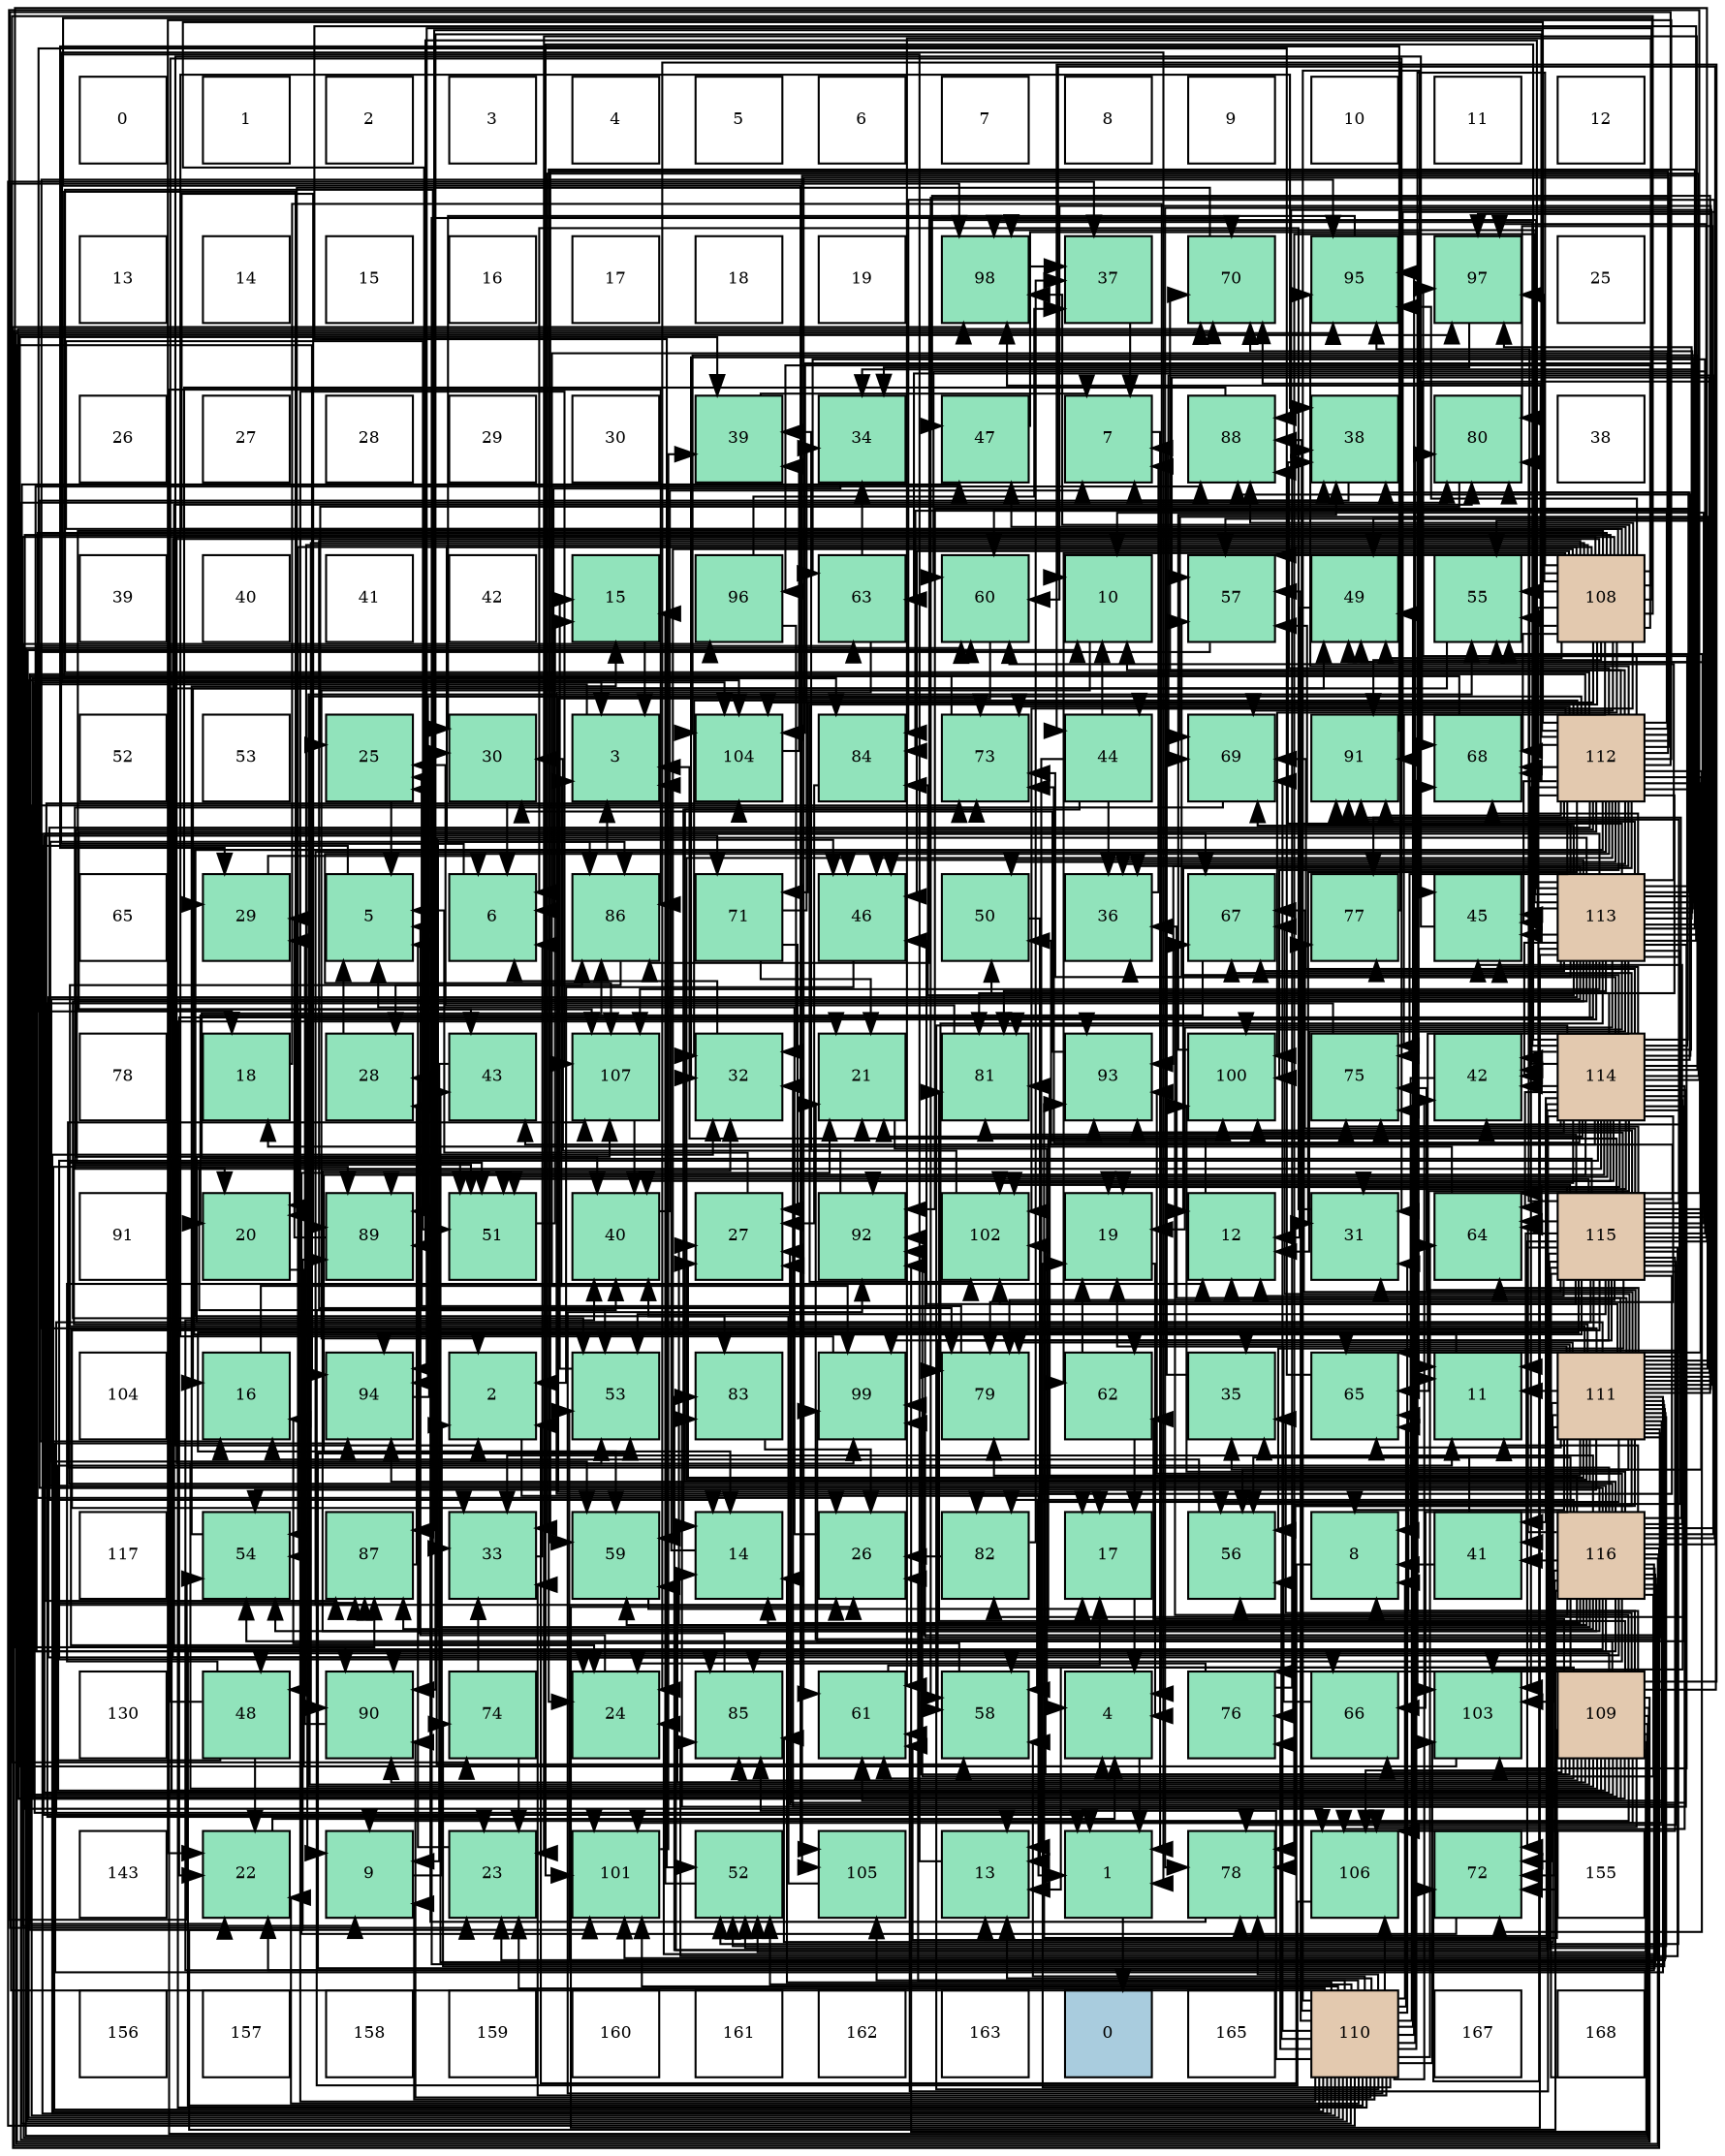 digraph layout{
 rankdir=TB;
 splines=ortho;
 node [style=filled shape=square fixedsize=true width=0.6];
0[label="0", fontsize=8, fillcolor="#ffffff"];
1[label="1", fontsize=8, fillcolor="#ffffff"];
2[label="2", fontsize=8, fillcolor="#ffffff"];
3[label="3", fontsize=8, fillcolor="#ffffff"];
4[label="4", fontsize=8, fillcolor="#ffffff"];
5[label="5", fontsize=8, fillcolor="#ffffff"];
6[label="6", fontsize=8, fillcolor="#ffffff"];
7[label="7", fontsize=8, fillcolor="#ffffff"];
8[label="8", fontsize=8, fillcolor="#ffffff"];
9[label="9", fontsize=8, fillcolor="#ffffff"];
10[label="10", fontsize=8, fillcolor="#ffffff"];
11[label="11", fontsize=8, fillcolor="#ffffff"];
12[label="12", fontsize=8, fillcolor="#ffffff"];
13[label="13", fontsize=8, fillcolor="#ffffff"];
14[label="14", fontsize=8, fillcolor="#ffffff"];
15[label="15", fontsize=8, fillcolor="#ffffff"];
16[label="16", fontsize=8, fillcolor="#ffffff"];
17[label="17", fontsize=8, fillcolor="#ffffff"];
18[label="18", fontsize=8, fillcolor="#ffffff"];
19[label="19", fontsize=8, fillcolor="#ffffff"];
20[label="98", fontsize=8, fillcolor="#91e3bb"];
21[label="37", fontsize=8, fillcolor="#91e3bb"];
22[label="70", fontsize=8, fillcolor="#91e3bb"];
23[label="95", fontsize=8, fillcolor="#91e3bb"];
24[label="97", fontsize=8, fillcolor="#91e3bb"];
25[label="25", fontsize=8, fillcolor="#ffffff"];
26[label="26", fontsize=8, fillcolor="#ffffff"];
27[label="27", fontsize=8, fillcolor="#ffffff"];
28[label="28", fontsize=8, fillcolor="#ffffff"];
29[label="29", fontsize=8, fillcolor="#ffffff"];
30[label="30", fontsize=8, fillcolor="#ffffff"];
31[label="39", fontsize=8, fillcolor="#91e3bb"];
32[label="34", fontsize=8, fillcolor="#91e3bb"];
33[label="47", fontsize=8, fillcolor="#91e3bb"];
34[label="7", fontsize=8, fillcolor="#91e3bb"];
35[label="88", fontsize=8, fillcolor="#91e3bb"];
36[label="38", fontsize=8, fillcolor="#91e3bb"];
37[label="80", fontsize=8, fillcolor="#91e3bb"];
38[label="38", fontsize=8, fillcolor="#ffffff"];
39[label="39", fontsize=8, fillcolor="#ffffff"];
40[label="40", fontsize=8, fillcolor="#ffffff"];
41[label="41", fontsize=8, fillcolor="#ffffff"];
42[label="42", fontsize=8, fillcolor="#ffffff"];
43[label="15", fontsize=8, fillcolor="#91e3bb"];
44[label="96", fontsize=8, fillcolor="#91e3bb"];
45[label="63", fontsize=8, fillcolor="#91e3bb"];
46[label="60", fontsize=8, fillcolor="#91e3bb"];
47[label="10", fontsize=8, fillcolor="#91e3bb"];
48[label="57", fontsize=8, fillcolor="#91e3bb"];
49[label="49", fontsize=8, fillcolor="#91e3bb"];
50[label="55", fontsize=8, fillcolor="#91e3bb"];
51[label="108", fontsize=8, fillcolor="#e3c9af"];
52[label="52", fontsize=8, fillcolor="#ffffff"];
53[label="53", fontsize=8, fillcolor="#ffffff"];
54[label="25", fontsize=8, fillcolor="#91e3bb"];
55[label="30", fontsize=8, fillcolor="#91e3bb"];
56[label="3", fontsize=8, fillcolor="#91e3bb"];
57[label="104", fontsize=8, fillcolor="#91e3bb"];
58[label="84", fontsize=8, fillcolor="#91e3bb"];
59[label="73", fontsize=8, fillcolor="#91e3bb"];
60[label="44", fontsize=8, fillcolor="#91e3bb"];
61[label="69", fontsize=8, fillcolor="#91e3bb"];
62[label="91", fontsize=8, fillcolor="#91e3bb"];
63[label="68", fontsize=8, fillcolor="#91e3bb"];
64[label="112", fontsize=8, fillcolor="#e3c9af"];
65[label="65", fontsize=8, fillcolor="#ffffff"];
66[label="29", fontsize=8, fillcolor="#91e3bb"];
67[label="5", fontsize=8, fillcolor="#91e3bb"];
68[label="6", fontsize=8, fillcolor="#91e3bb"];
69[label="86", fontsize=8, fillcolor="#91e3bb"];
70[label="71", fontsize=8, fillcolor="#91e3bb"];
71[label="46", fontsize=8, fillcolor="#91e3bb"];
72[label="50", fontsize=8, fillcolor="#91e3bb"];
73[label="36", fontsize=8, fillcolor="#91e3bb"];
74[label="67", fontsize=8, fillcolor="#91e3bb"];
75[label="77", fontsize=8, fillcolor="#91e3bb"];
76[label="45", fontsize=8, fillcolor="#91e3bb"];
77[label="113", fontsize=8, fillcolor="#e3c9af"];
78[label="78", fontsize=8, fillcolor="#ffffff"];
79[label="18", fontsize=8, fillcolor="#91e3bb"];
80[label="28", fontsize=8, fillcolor="#91e3bb"];
81[label="43", fontsize=8, fillcolor="#91e3bb"];
82[label="107", fontsize=8, fillcolor="#91e3bb"];
83[label="32", fontsize=8, fillcolor="#91e3bb"];
84[label="21", fontsize=8, fillcolor="#91e3bb"];
85[label="81", fontsize=8, fillcolor="#91e3bb"];
86[label="93", fontsize=8, fillcolor="#91e3bb"];
87[label="100", fontsize=8, fillcolor="#91e3bb"];
88[label="75", fontsize=8, fillcolor="#91e3bb"];
89[label="42", fontsize=8, fillcolor="#91e3bb"];
90[label="114", fontsize=8, fillcolor="#e3c9af"];
91[label="91", fontsize=8, fillcolor="#ffffff"];
92[label="20", fontsize=8, fillcolor="#91e3bb"];
93[label="89", fontsize=8, fillcolor="#91e3bb"];
94[label="51", fontsize=8, fillcolor="#91e3bb"];
95[label="40", fontsize=8, fillcolor="#91e3bb"];
96[label="27", fontsize=8, fillcolor="#91e3bb"];
97[label="92", fontsize=8, fillcolor="#91e3bb"];
98[label="102", fontsize=8, fillcolor="#91e3bb"];
99[label="19", fontsize=8, fillcolor="#91e3bb"];
100[label="12", fontsize=8, fillcolor="#91e3bb"];
101[label="31", fontsize=8, fillcolor="#91e3bb"];
102[label="64", fontsize=8, fillcolor="#91e3bb"];
103[label="115", fontsize=8, fillcolor="#e3c9af"];
104[label="104", fontsize=8, fillcolor="#ffffff"];
105[label="16", fontsize=8, fillcolor="#91e3bb"];
106[label="94", fontsize=8, fillcolor="#91e3bb"];
107[label="2", fontsize=8, fillcolor="#91e3bb"];
108[label="53", fontsize=8, fillcolor="#91e3bb"];
109[label="83", fontsize=8, fillcolor="#91e3bb"];
110[label="99", fontsize=8, fillcolor="#91e3bb"];
111[label="79", fontsize=8, fillcolor="#91e3bb"];
112[label="62", fontsize=8, fillcolor="#91e3bb"];
113[label="35", fontsize=8, fillcolor="#91e3bb"];
114[label="65", fontsize=8, fillcolor="#91e3bb"];
115[label="11", fontsize=8, fillcolor="#91e3bb"];
116[label="111", fontsize=8, fillcolor="#e3c9af"];
117[label="117", fontsize=8, fillcolor="#ffffff"];
118[label="54", fontsize=8, fillcolor="#91e3bb"];
119[label="87", fontsize=8, fillcolor="#91e3bb"];
120[label="33", fontsize=8, fillcolor="#91e3bb"];
121[label="59", fontsize=8, fillcolor="#91e3bb"];
122[label="14", fontsize=8, fillcolor="#91e3bb"];
123[label="26", fontsize=8, fillcolor="#91e3bb"];
124[label="82", fontsize=8, fillcolor="#91e3bb"];
125[label="17", fontsize=8, fillcolor="#91e3bb"];
126[label="56", fontsize=8, fillcolor="#91e3bb"];
127[label="8", fontsize=8, fillcolor="#91e3bb"];
128[label="41", fontsize=8, fillcolor="#91e3bb"];
129[label="116", fontsize=8, fillcolor="#e3c9af"];
130[label="130", fontsize=8, fillcolor="#ffffff"];
131[label="48", fontsize=8, fillcolor="#91e3bb"];
132[label="90", fontsize=8, fillcolor="#91e3bb"];
133[label="74", fontsize=8, fillcolor="#91e3bb"];
134[label="24", fontsize=8, fillcolor="#91e3bb"];
135[label="85", fontsize=8, fillcolor="#91e3bb"];
136[label="61", fontsize=8, fillcolor="#91e3bb"];
137[label="58", fontsize=8, fillcolor="#91e3bb"];
138[label="4", fontsize=8, fillcolor="#91e3bb"];
139[label="76", fontsize=8, fillcolor="#91e3bb"];
140[label="66", fontsize=8, fillcolor="#91e3bb"];
141[label="103", fontsize=8, fillcolor="#91e3bb"];
142[label="109", fontsize=8, fillcolor="#e3c9af"];
143[label="143", fontsize=8, fillcolor="#ffffff"];
144[label="22", fontsize=8, fillcolor="#91e3bb"];
145[label="9", fontsize=8, fillcolor="#91e3bb"];
146[label="23", fontsize=8, fillcolor="#91e3bb"];
147[label="101", fontsize=8, fillcolor="#91e3bb"];
148[label="52", fontsize=8, fillcolor="#91e3bb"];
149[label="105", fontsize=8, fillcolor="#91e3bb"];
150[label="13", fontsize=8, fillcolor="#91e3bb"];
151[label="1", fontsize=8, fillcolor="#91e3bb"];
152[label="78", fontsize=8, fillcolor="#91e3bb"];
153[label="106", fontsize=8, fillcolor="#91e3bb"];
154[label="72", fontsize=8, fillcolor="#91e3bb"];
155[label="155", fontsize=8, fillcolor="#ffffff"];
156[label="156", fontsize=8, fillcolor="#ffffff"];
157[label="157", fontsize=8, fillcolor="#ffffff"];
158[label="158", fontsize=8, fillcolor="#ffffff"];
159[label="159", fontsize=8, fillcolor="#ffffff"];
160[label="160", fontsize=8, fillcolor="#ffffff"];
161[label="161", fontsize=8, fillcolor="#ffffff"];
162[label="162", fontsize=8, fillcolor="#ffffff"];
163[label="163", fontsize=8, fillcolor="#ffffff"];
164[label="0", fontsize=8, fillcolor="#a9ccde"];
165[label="165", fontsize=8, fillcolor="#ffffff"];
166[label="110", fontsize=8, fillcolor="#e3c9af"];
167[label="167", fontsize=8, fillcolor="#ffffff"];
168[label="168", fontsize=8, fillcolor="#ffffff"];
edge [constraint=false, style=vis];151 -> 164;
107 -> 151;
56 -> 151;
138 -> 151;
67 -> 151;
68 -> 151;
34 -> 151;
127 -> 107;
145 -> 107;
47 -> 107;
115 -> 56;
100 -> 56;
150 -> 56;
122 -> 56;
43 -> 56;
105 -> 56;
125 -> 138;
79 -> 138;
99 -> 138;
92 -> 138;
84 -> 138;
144 -> 138;
146 -> 67;
134 -> 67;
54 -> 67;
123 -> 67;
96 -> 67;
80 -> 67;
66 -> 68;
55 -> 68;
101 -> 68;
83 -> 68;
120 -> 68;
32 -> 68;
113 -> 34;
73 -> 34;
21 -> 34;
36 -> 34;
31 -> 34;
95 -> 34;
128 -> 127;
128 -> 113;
89 -> 127;
81 -> 145;
60 -> 47;
60 -> 150;
60 -> 122;
60 -> 73;
76 -> 107;
71 -> 107;
33 -> 115;
131 -> 115;
131 -> 100;
131 -> 144;
131 -> 101;
49 -> 100;
72 -> 150;
94 -> 43;
148 -> 43;
108 -> 43;
118 -> 43;
50 -> 105;
126 -> 105;
48 -> 105;
137 -> 105;
121 -> 125;
46 -> 125;
136 -> 125;
112 -> 125;
112 -> 99;
45 -> 125;
45 -> 32;
102 -> 79;
114 -> 79;
140 -> 99;
74 -> 92;
63 -> 92;
61 -> 92;
22 -> 92;
70 -> 84;
70 -> 96;
70 -> 32;
154 -> 84;
59 -> 144;
133 -> 146;
133 -> 120;
88 -> 146;
139 -> 134;
139 -> 36;
75 -> 134;
152 -> 54;
111 -> 54;
37 -> 54;
85 -> 54;
124 -> 123;
124 -> 21;
109 -> 123;
58 -> 96;
135 -> 80;
69 -> 80;
119 -> 80;
35 -> 66;
93 -> 66;
132 -> 66;
62 -> 66;
97 -> 55;
86 -> 55;
106 -> 55;
23 -> 55;
44 -> 83;
44 -> 21;
24 -> 32;
20 -> 21;
110 -> 36;
87 -> 36;
147 -> 31;
98 -> 31;
141 -> 31;
57 -> 31;
149 -> 95;
153 -> 95;
82 -> 95;
51 -> 145;
51 -> 123;
51 -> 89;
51 -> 60;
51 -> 76;
51 -> 71;
51 -> 33;
51 -> 131;
51 -> 49;
51 -> 94;
51 -> 118;
51 -> 50;
51 -> 48;
51 -> 121;
51 -> 136;
51 -> 112;
51 -> 140;
51 -> 63;
51 -> 61;
51 -> 22;
51 -> 70;
51 -> 133;
51 -> 88;
51 -> 111;
51 -> 69;
51 -> 35;
51 -> 93;
51 -> 132;
51 -> 62;
51 -> 106;
51 -> 23;
51 -> 44;
51 -> 24;
51 -> 20;
51 -> 110;
51 -> 87;
51 -> 98;
51 -> 141;
51 -> 149;
51 -> 153;
51 -> 82;
142 -> 127;
142 -> 145;
142 -> 113;
142 -> 60;
142 -> 131;
142 -> 49;
142 -> 148;
142 -> 108;
142 -> 118;
142 -> 50;
142 -> 126;
142 -> 137;
142 -> 121;
142 -> 46;
142 -> 136;
142 -> 112;
142 -> 114;
142 -> 140;
142 -> 22;
142 -> 70;
142 -> 154;
142 -> 59;
142 -> 139;
142 -> 37;
142 -> 58;
142 -> 135;
142 -> 69;
142 -> 119;
142 -> 132;
142 -> 62;
142 -> 97;
142 -> 86;
142 -> 106;
142 -> 44;
142 -> 24;
142 -> 110;
142 -> 87;
142 -> 147;
142 -> 98;
142 -> 57;
142 -> 153;
166 -> 127;
166 -> 145;
166 -> 47;
166 -> 150;
166 -> 122;
166 -> 99;
166 -> 84;
166 -> 144;
166 -> 146;
166 -> 123;
166 -> 101;
166 -> 83;
166 -> 120;
166 -> 21;
166 -> 89;
166 -> 76;
166 -> 33;
166 -> 49;
166 -> 148;
166 -> 126;
166 -> 48;
166 -> 137;
166 -> 46;
166 -> 102;
166 -> 114;
166 -> 74;
166 -> 63;
166 -> 61;
166 -> 59;
166 -> 88;
166 -> 139;
166 -> 152;
166 -> 37;
166 -> 135;
166 -> 119;
166 -> 35;
166 -> 93;
166 -> 132;
166 -> 97;
166 -> 86;
166 -> 106;
166 -> 23;
166 -> 20;
166 -> 147;
166 -> 141;
166 -> 57;
166 -> 149;
166 -> 153;
166 -> 82;
116 -> 127;
116 -> 115;
116 -> 100;
116 -> 150;
116 -> 84;
116 -> 96;
116 -> 113;
116 -> 73;
116 -> 71;
116 -> 33;
116 -> 49;
116 -> 94;
116 -> 148;
116 -> 108;
116 -> 118;
116 -> 50;
116 -> 126;
116 -> 48;
116 -> 137;
116 -> 46;
116 -> 136;
116 -> 112;
116 -> 102;
116 -> 114;
116 -> 140;
116 -> 74;
116 -> 61;
116 -> 22;
116 -> 154;
116 -> 59;
116 -> 133;
116 -> 88;
116 -> 139;
116 -> 75;
116 -> 152;
116 -> 111;
116 -> 37;
116 -> 85;
116 -> 135;
116 -> 69;
116 -> 119;
116 -> 35;
116 -> 62;
116 -> 97;
116 -> 23;
116 -> 24;
116 -> 110;
116 -> 147;
116 -> 98;
116 -> 153;
116 -> 82;
64 -> 47;
64 -> 100;
64 -> 122;
64 -> 144;
64 -> 146;
64 -> 123;
64 -> 101;
64 -> 83;
64 -> 120;
64 -> 113;
64 -> 73;
64 -> 95;
64 -> 89;
64 -> 81;
64 -> 76;
64 -> 71;
64 -> 72;
64 -> 137;
64 -> 121;
64 -> 136;
64 -> 102;
64 -> 114;
64 -> 63;
64 -> 22;
64 -> 154;
64 -> 59;
64 -> 88;
64 -> 75;
64 -> 152;
64 -> 85;
64 -> 109;
64 -> 58;
64 -> 119;
64 -> 35;
64 -> 93;
64 -> 132;
64 -> 62;
64 -> 86;
64 -> 106;
64 -> 23;
64 -> 24;
64 -> 20;
64 -> 110;
64 -> 87;
64 -> 147;
64 -> 98;
64 -> 141;
64 -> 57;
64 -> 82;
77 -> 145;
77 -> 115;
77 -> 100;
77 -> 99;
77 -> 144;
77 -> 146;
77 -> 134;
77 -> 123;
77 -> 83;
77 -> 32;
77 -> 73;
77 -> 36;
77 -> 89;
77 -> 76;
77 -> 71;
77 -> 94;
77 -> 148;
77 -> 108;
77 -> 118;
77 -> 50;
77 -> 126;
77 -> 48;
77 -> 137;
77 -> 121;
77 -> 46;
77 -> 114;
77 -> 74;
77 -> 63;
77 -> 61;
77 -> 22;
77 -> 154;
77 -> 59;
77 -> 75;
77 -> 152;
77 -> 111;
77 -> 37;
77 -> 85;
77 -> 58;
77 -> 135;
77 -> 69;
77 -> 119;
77 -> 93;
77 -> 62;
77 -> 97;
77 -> 24;
77 -> 20;
77 -> 87;
77 -> 141;
77 -> 57;
77 -> 149;
77 -> 82;
90 -> 122;
90 -> 99;
90 -> 84;
90 -> 134;
90 -> 96;
90 -> 101;
90 -> 83;
90 -> 120;
90 -> 73;
90 -> 36;
90 -> 95;
90 -> 128;
90 -> 89;
90 -> 81;
90 -> 76;
90 -> 49;
90 -> 72;
90 -> 94;
90 -> 108;
90 -> 118;
90 -> 50;
90 -> 48;
90 -> 46;
90 -> 136;
90 -> 45;
90 -> 102;
90 -> 114;
90 -> 74;
90 -> 63;
90 -> 61;
90 -> 59;
90 -> 88;
90 -> 152;
90 -> 111;
90 -> 85;
90 -> 124;
90 -> 109;
90 -> 35;
90 -> 93;
90 -> 97;
90 -> 86;
90 -> 23;
90 -> 20;
90 -> 110;
90 -> 147;
90 -> 98;
90 -> 141;
90 -> 57;
90 -> 153;
103 -> 47;
103 -> 115;
103 -> 100;
103 -> 150;
103 -> 122;
103 -> 99;
103 -> 84;
103 -> 144;
103 -> 134;
103 -> 96;
103 -> 101;
103 -> 120;
103 -> 128;
103 -> 71;
103 -> 49;
103 -> 72;
103 -> 94;
103 -> 148;
103 -> 108;
103 -> 50;
103 -> 126;
103 -> 48;
103 -> 137;
103 -> 121;
103 -> 46;
103 -> 136;
103 -> 45;
103 -> 102;
103 -> 74;
103 -> 154;
103 -> 88;
103 -> 152;
103 -> 111;
103 -> 37;
103 -> 85;
103 -> 124;
103 -> 109;
103 -> 135;
103 -> 69;
103 -> 132;
103 -> 62;
103 -> 86;
103 -> 106;
103 -> 24;
103 -> 110;
103 -> 87;
103 -> 147;
103 -> 98;
103 -> 153;
129 -> 47;
129 -> 115;
129 -> 150;
129 -> 122;
129 -> 146;
129 -> 134;
129 -> 96;
129 -> 83;
129 -> 120;
129 -> 36;
129 -> 95;
129 -> 128;
129 -> 89;
129 -> 81;
129 -> 76;
129 -> 71;
129 -> 94;
129 -> 148;
129 -> 108;
129 -> 118;
129 -> 126;
129 -> 121;
129 -> 45;
129 -> 102;
129 -> 74;
129 -> 63;
129 -> 61;
129 -> 22;
129 -> 154;
129 -> 111;
129 -> 37;
129 -> 85;
129 -> 124;
129 -> 58;
129 -> 135;
129 -> 69;
129 -> 119;
129 -> 35;
129 -> 93;
129 -> 132;
129 -> 97;
129 -> 86;
129 -> 106;
129 -> 23;
129 -> 20;
129 -> 87;
129 -> 141;
129 -> 57;
129 -> 82;
edge [constraint=true, style=invis];
0 -> 13 -> 26 -> 39 -> 52 -> 65 -> 78 -> 91 -> 104 -> 117 -> 130 -> 143 -> 156;
1 -> 14 -> 27 -> 40 -> 53 -> 66 -> 79 -> 92 -> 105 -> 118 -> 131 -> 144 -> 157;
2 -> 15 -> 28 -> 41 -> 54 -> 67 -> 80 -> 93 -> 106 -> 119 -> 132 -> 145 -> 158;
3 -> 16 -> 29 -> 42 -> 55 -> 68 -> 81 -> 94 -> 107 -> 120 -> 133 -> 146 -> 159;
4 -> 17 -> 30 -> 43 -> 56 -> 69 -> 82 -> 95 -> 108 -> 121 -> 134 -> 147 -> 160;
5 -> 18 -> 31 -> 44 -> 57 -> 70 -> 83 -> 96 -> 109 -> 122 -> 135 -> 148 -> 161;
6 -> 19 -> 32 -> 45 -> 58 -> 71 -> 84 -> 97 -> 110 -> 123 -> 136 -> 149 -> 162;
7 -> 20 -> 33 -> 46 -> 59 -> 72 -> 85 -> 98 -> 111 -> 124 -> 137 -> 150 -> 163;
8 -> 21 -> 34 -> 47 -> 60 -> 73 -> 86 -> 99 -> 112 -> 125 -> 138 -> 151 -> 164;
9 -> 22 -> 35 -> 48 -> 61 -> 74 -> 87 -> 100 -> 113 -> 126 -> 139 -> 152 -> 165;
10 -> 23 -> 36 -> 49 -> 62 -> 75 -> 88 -> 101 -> 114 -> 127 -> 140 -> 153 -> 166;
11 -> 24 -> 37 -> 50 -> 63 -> 76 -> 89 -> 102 -> 115 -> 128 -> 141 -> 154 -> 167;
12 -> 25 -> 38 -> 51 -> 64 -> 77 -> 90 -> 103 -> 116 -> 129 -> 142 -> 155 -> 168;
rank = same {0 -> 1 -> 2 -> 3 -> 4 -> 5 -> 6 -> 7 -> 8 -> 9 -> 10 -> 11 -> 12};
rank = same {13 -> 14 -> 15 -> 16 -> 17 -> 18 -> 19 -> 20 -> 21 -> 22 -> 23 -> 24 -> 25};
rank = same {26 -> 27 -> 28 -> 29 -> 30 -> 31 -> 32 -> 33 -> 34 -> 35 -> 36 -> 37 -> 38};
rank = same {39 -> 40 -> 41 -> 42 -> 43 -> 44 -> 45 -> 46 -> 47 -> 48 -> 49 -> 50 -> 51};
rank = same {52 -> 53 -> 54 -> 55 -> 56 -> 57 -> 58 -> 59 -> 60 -> 61 -> 62 -> 63 -> 64};
rank = same {65 -> 66 -> 67 -> 68 -> 69 -> 70 -> 71 -> 72 -> 73 -> 74 -> 75 -> 76 -> 77};
rank = same {78 -> 79 -> 80 -> 81 -> 82 -> 83 -> 84 -> 85 -> 86 -> 87 -> 88 -> 89 -> 90};
rank = same {91 -> 92 -> 93 -> 94 -> 95 -> 96 -> 97 -> 98 -> 99 -> 100 -> 101 -> 102 -> 103};
rank = same {104 -> 105 -> 106 -> 107 -> 108 -> 109 -> 110 -> 111 -> 112 -> 113 -> 114 -> 115 -> 116};
rank = same {117 -> 118 -> 119 -> 120 -> 121 -> 122 -> 123 -> 124 -> 125 -> 126 -> 127 -> 128 -> 129};
rank = same {130 -> 131 -> 132 -> 133 -> 134 -> 135 -> 136 -> 137 -> 138 -> 139 -> 140 -> 141 -> 142};
rank = same {143 -> 144 -> 145 -> 146 -> 147 -> 148 -> 149 -> 150 -> 151 -> 152 -> 153 -> 154 -> 155};
rank = same {156 -> 157 -> 158 -> 159 -> 160 -> 161 -> 162 -> 163 -> 164 -> 165 -> 166 -> 167 -> 168};
}